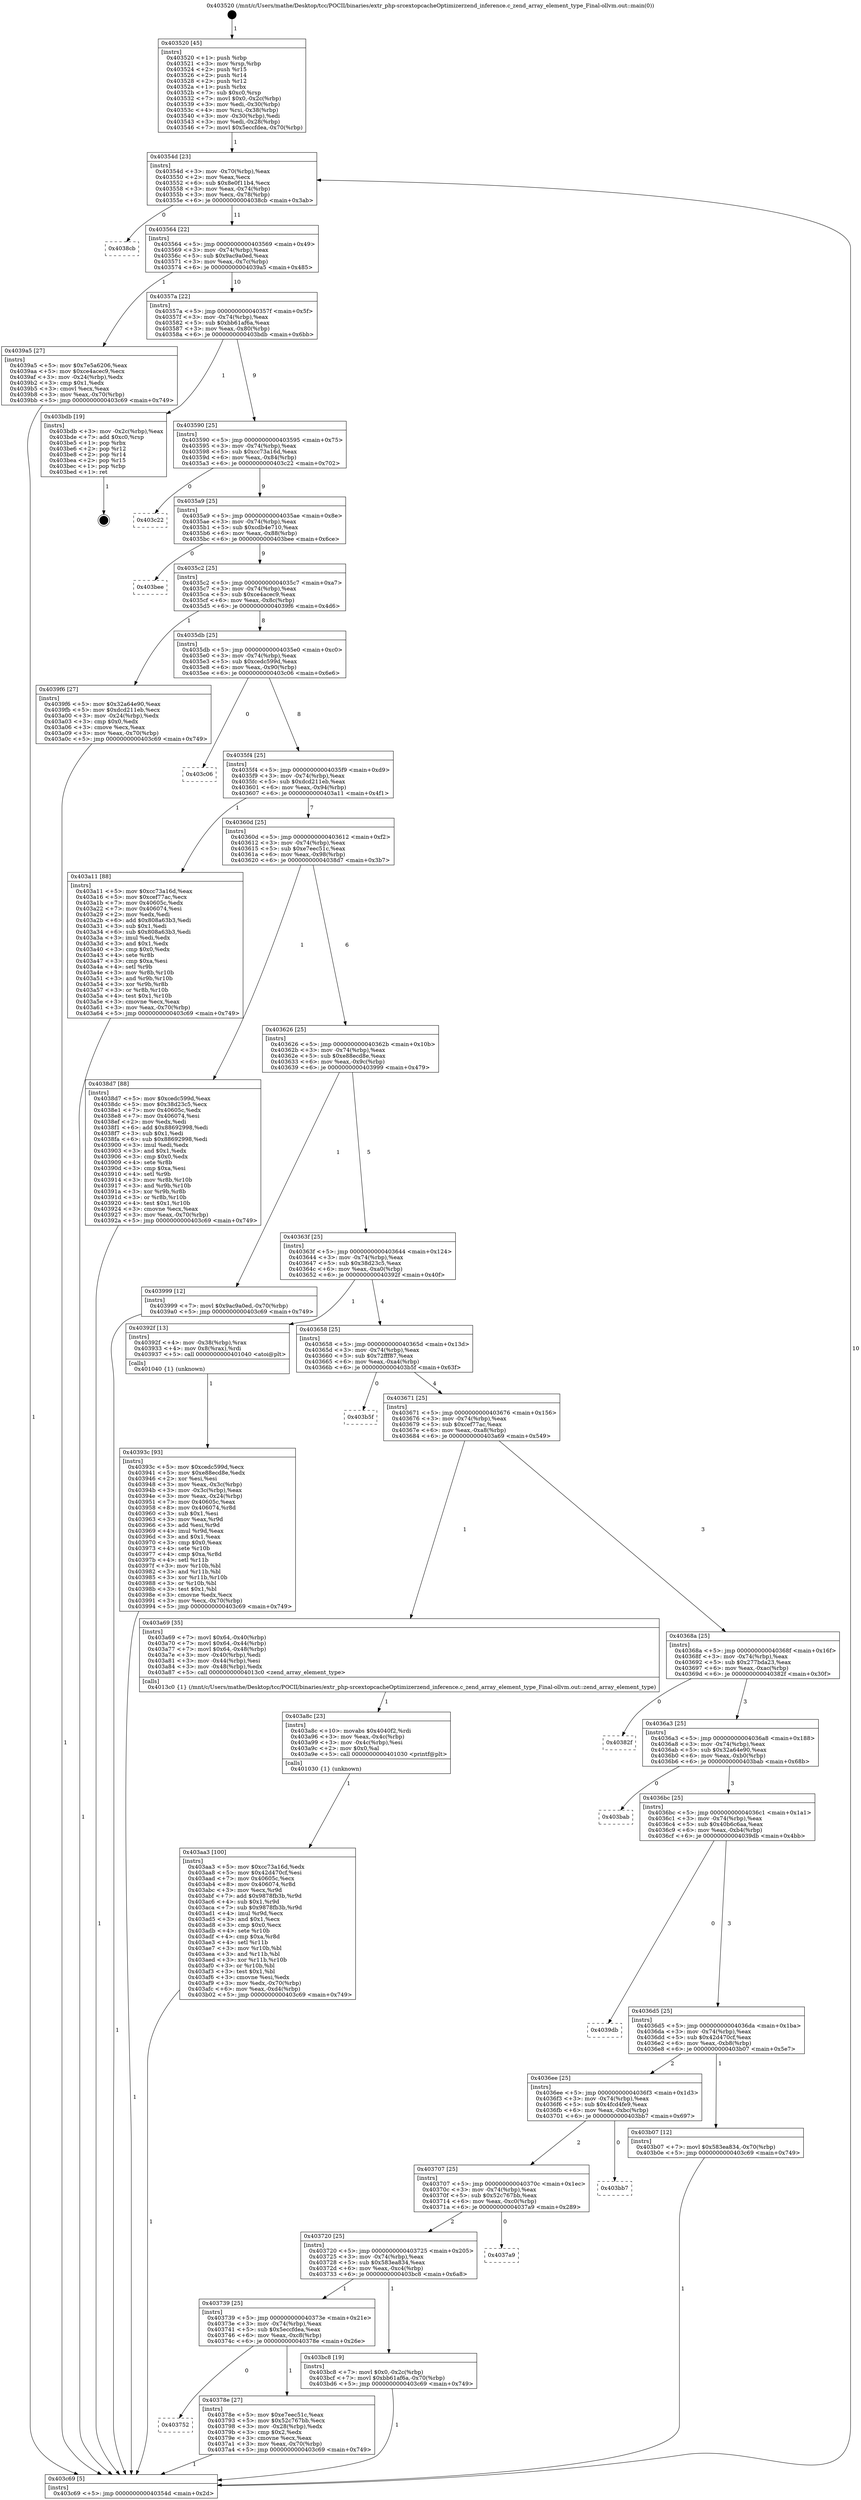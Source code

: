 digraph "0x403520" {
  label = "0x403520 (/mnt/c/Users/mathe/Desktop/tcc/POCII/binaries/extr_php-srcextopcacheOptimizerzend_inference.c_zend_array_element_type_Final-ollvm.out::main(0))"
  labelloc = "t"
  node[shape=record]

  Entry [label="",width=0.3,height=0.3,shape=circle,fillcolor=black,style=filled]
  "0x40354d" [label="{
     0x40354d [23]\l
     | [instrs]\l
     &nbsp;&nbsp;0x40354d \<+3\>: mov -0x70(%rbp),%eax\l
     &nbsp;&nbsp;0x403550 \<+2\>: mov %eax,%ecx\l
     &nbsp;&nbsp;0x403552 \<+6\>: sub $0x8e0f11b4,%ecx\l
     &nbsp;&nbsp;0x403558 \<+3\>: mov %eax,-0x74(%rbp)\l
     &nbsp;&nbsp;0x40355b \<+3\>: mov %ecx,-0x78(%rbp)\l
     &nbsp;&nbsp;0x40355e \<+6\>: je 00000000004038cb \<main+0x3ab\>\l
  }"]
  "0x4038cb" [label="{
     0x4038cb\l
  }", style=dashed]
  "0x403564" [label="{
     0x403564 [22]\l
     | [instrs]\l
     &nbsp;&nbsp;0x403564 \<+5\>: jmp 0000000000403569 \<main+0x49\>\l
     &nbsp;&nbsp;0x403569 \<+3\>: mov -0x74(%rbp),%eax\l
     &nbsp;&nbsp;0x40356c \<+5\>: sub $0x9ac9a0ed,%eax\l
     &nbsp;&nbsp;0x403571 \<+3\>: mov %eax,-0x7c(%rbp)\l
     &nbsp;&nbsp;0x403574 \<+6\>: je 00000000004039a5 \<main+0x485\>\l
  }"]
  Exit [label="",width=0.3,height=0.3,shape=circle,fillcolor=black,style=filled,peripheries=2]
  "0x4039a5" [label="{
     0x4039a5 [27]\l
     | [instrs]\l
     &nbsp;&nbsp;0x4039a5 \<+5\>: mov $0x7e5a6206,%eax\l
     &nbsp;&nbsp;0x4039aa \<+5\>: mov $0xce4acec9,%ecx\l
     &nbsp;&nbsp;0x4039af \<+3\>: mov -0x24(%rbp),%edx\l
     &nbsp;&nbsp;0x4039b2 \<+3\>: cmp $0x1,%edx\l
     &nbsp;&nbsp;0x4039b5 \<+3\>: cmovl %ecx,%eax\l
     &nbsp;&nbsp;0x4039b8 \<+3\>: mov %eax,-0x70(%rbp)\l
     &nbsp;&nbsp;0x4039bb \<+5\>: jmp 0000000000403c69 \<main+0x749\>\l
  }"]
  "0x40357a" [label="{
     0x40357a [22]\l
     | [instrs]\l
     &nbsp;&nbsp;0x40357a \<+5\>: jmp 000000000040357f \<main+0x5f\>\l
     &nbsp;&nbsp;0x40357f \<+3\>: mov -0x74(%rbp),%eax\l
     &nbsp;&nbsp;0x403582 \<+5\>: sub $0xbb61af6a,%eax\l
     &nbsp;&nbsp;0x403587 \<+3\>: mov %eax,-0x80(%rbp)\l
     &nbsp;&nbsp;0x40358a \<+6\>: je 0000000000403bdb \<main+0x6bb\>\l
  }"]
  "0x403aa3" [label="{
     0x403aa3 [100]\l
     | [instrs]\l
     &nbsp;&nbsp;0x403aa3 \<+5\>: mov $0xcc73a16d,%edx\l
     &nbsp;&nbsp;0x403aa8 \<+5\>: mov $0x42d470cf,%esi\l
     &nbsp;&nbsp;0x403aad \<+7\>: mov 0x40605c,%ecx\l
     &nbsp;&nbsp;0x403ab4 \<+8\>: mov 0x406074,%r8d\l
     &nbsp;&nbsp;0x403abc \<+3\>: mov %ecx,%r9d\l
     &nbsp;&nbsp;0x403abf \<+7\>: add $0x9878fb3b,%r9d\l
     &nbsp;&nbsp;0x403ac6 \<+4\>: sub $0x1,%r9d\l
     &nbsp;&nbsp;0x403aca \<+7\>: sub $0x9878fb3b,%r9d\l
     &nbsp;&nbsp;0x403ad1 \<+4\>: imul %r9d,%ecx\l
     &nbsp;&nbsp;0x403ad5 \<+3\>: and $0x1,%ecx\l
     &nbsp;&nbsp;0x403ad8 \<+3\>: cmp $0x0,%ecx\l
     &nbsp;&nbsp;0x403adb \<+4\>: sete %r10b\l
     &nbsp;&nbsp;0x403adf \<+4\>: cmp $0xa,%r8d\l
     &nbsp;&nbsp;0x403ae3 \<+4\>: setl %r11b\l
     &nbsp;&nbsp;0x403ae7 \<+3\>: mov %r10b,%bl\l
     &nbsp;&nbsp;0x403aea \<+3\>: and %r11b,%bl\l
     &nbsp;&nbsp;0x403aed \<+3\>: xor %r11b,%r10b\l
     &nbsp;&nbsp;0x403af0 \<+3\>: or %r10b,%bl\l
     &nbsp;&nbsp;0x403af3 \<+3\>: test $0x1,%bl\l
     &nbsp;&nbsp;0x403af6 \<+3\>: cmovne %esi,%edx\l
     &nbsp;&nbsp;0x403af9 \<+3\>: mov %edx,-0x70(%rbp)\l
     &nbsp;&nbsp;0x403afc \<+6\>: mov %eax,-0xd4(%rbp)\l
     &nbsp;&nbsp;0x403b02 \<+5\>: jmp 0000000000403c69 \<main+0x749\>\l
  }"]
  "0x403bdb" [label="{
     0x403bdb [19]\l
     | [instrs]\l
     &nbsp;&nbsp;0x403bdb \<+3\>: mov -0x2c(%rbp),%eax\l
     &nbsp;&nbsp;0x403bde \<+7\>: add $0xc0,%rsp\l
     &nbsp;&nbsp;0x403be5 \<+1\>: pop %rbx\l
     &nbsp;&nbsp;0x403be6 \<+2\>: pop %r12\l
     &nbsp;&nbsp;0x403be8 \<+2\>: pop %r14\l
     &nbsp;&nbsp;0x403bea \<+2\>: pop %r15\l
     &nbsp;&nbsp;0x403bec \<+1\>: pop %rbp\l
     &nbsp;&nbsp;0x403bed \<+1\>: ret\l
  }"]
  "0x403590" [label="{
     0x403590 [25]\l
     | [instrs]\l
     &nbsp;&nbsp;0x403590 \<+5\>: jmp 0000000000403595 \<main+0x75\>\l
     &nbsp;&nbsp;0x403595 \<+3\>: mov -0x74(%rbp),%eax\l
     &nbsp;&nbsp;0x403598 \<+5\>: sub $0xcc73a16d,%eax\l
     &nbsp;&nbsp;0x40359d \<+6\>: mov %eax,-0x84(%rbp)\l
     &nbsp;&nbsp;0x4035a3 \<+6\>: je 0000000000403c22 \<main+0x702\>\l
  }"]
  "0x403a8c" [label="{
     0x403a8c [23]\l
     | [instrs]\l
     &nbsp;&nbsp;0x403a8c \<+10\>: movabs $0x4040f2,%rdi\l
     &nbsp;&nbsp;0x403a96 \<+3\>: mov %eax,-0x4c(%rbp)\l
     &nbsp;&nbsp;0x403a99 \<+3\>: mov -0x4c(%rbp),%esi\l
     &nbsp;&nbsp;0x403a9c \<+2\>: mov $0x0,%al\l
     &nbsp;&nbsp;0x403a9e \<+5\>: call 0000000000401030 \<printf@plt\>\l
     | [calls]\l
     &nbsp;&nbsp;0x401030 \{1\} (unknown)\l
  }"]
  "0x403c22" [label="{
     0x403c22\l
  }", style=dashed]
  "0x4035a9" [label="{
     0x4035a9 [25]\l
     | [instrs]\l
     &nbsp;&nbsp;0x4035a9 \<+5\>: jmp 00000000004035ae \<main+0x8e\>\l
     &nbsp;&nbsp;0x4035ae \<+3\>: mov -0x74(%rbp),%eax\l
     &nbsp;&nbsp;0x4035b1 \<+5\>: sub $0xcdb4e710,%eax\l
     &nbsp;&nbsp;0x4035b6 \<+6\>: mov %eax,-0x88(%rbp)\l
     &nbsp;&nbsp;0x4035bc \<+6\>: je 0000000000403bee \<main+0x6ce\>\l
  }"]
  "0x40393c" [label="{
     0x40393c [93]\l
     | [instrs]\l
     &nbsp;&nbsp;0x40393c \<+5\>: mov $0xcedc599d,%ecx\l
     &nbsp;&nbsp;0x403941 \<+5\>: mov $0xe88ecd8e,%edx\l
     &nbsp;&nbsp;0x403946 \<+2\>: xor %esi,%esi\l
     &nbsp;&nbsp;0x403948 \<+3\>: mov %eax,-0x3c(%rbp)\l
     &nbsp;&nbsp;0x40394b \<+3\>: mov -0x3c(%rbp),%eax\l
     &nbsp;&nbsp;0x40394e \<+3\>: mov %eax,-0x24(%rbp)\l
     &nbsp;&nbsp;0x403951 \<+7\>: mov 0x40605c,%eax\l
     &nbsp;&nbsp;0x403958 \<+8\>: mov 0x406074,%r8d\l
     &nbsp;&nbsp;0x403960 \<+3\>: sub $0x1,%esi\l
     &nbsp;&nbsp;0x403963 \<+3\>: mov %eax,%r9d\l
     &nbsp;&nbsp;0x403966 \<+3\>: add %esi,%r9d\l
     &nbsp;&nbsp;0x403969 \<+4\>: imul %r9d,%eax\l
     &nbsp;&nbsp;0x40396d \<+3\>: and $0x1,%eax\l
     &nbsp;&nbsp;0x403970 \<+3\>: cmp $0x0,%eax\l
     &nbsp;&nbsp;0x403973 \<+4\>: sete %r10b\l
     &nbsp;&nbsp;0x403977 \<+4\>: cmp $0xa,%r8d\l
     &nbsp;&nbsp;0x40397b \<+4\>: setl %r11b\l
     &nbsp;&nbsp;0x40397f \<+3\>: mov %r10b,%bl\l
     &nbsp;&nbsp;0x403982 \<+3\>: and %r11b,%bl\l
     &nbsp;&nbsp;0x403985 \<+3\>: xor %r11b,%r10b\l
     &nbsp;&nbsp;0x403988 \<+3\>: or %r10b,%bl\l
     &nbsp;&nbsp;0x40398b \<+3\>: test $0x1,%bl\l
     &nbsp;&nbsp;0x40398e \<+3\>: cmovne %edx,%ecx\l
     &nbsp;&nbsp;0x403991 \<+3\>: mov %ecx,-0x70(%rbp)\l
     &nbsp;&nbsp;0x403994 \<+5\>: jmp 0000000000403c69 \<main+0x749\>\l
  }"]
  "0x403bee" [label="{
     0x403bee\l
  }", style=dashed]
  "0x4035c2" [label="{
     0x4035c2 [25]\l
     | [instrs]\l
     &nbsp;&nbsp;0x4035c2 \<+5\>: jmp 00000000004035c7 \<main+0xa7\>\l
     &nbsp;&nbsp;0x4035c7 \<+3\>: mov -0x74(%rbp),%eax\l
     &nbsp;&nbsp;0x4035ca \<+5\>: sub $0xce4acec9,%eax\l
     &nbsp;&nbsp;0x4035cf \<+6\>: mov %eax,-0x8c(%rbp)\l
     &nbsp;&nbsp;0x4035d5 \<+6\>: je 00000000004039f6 \<main+0x4d6\>\l
  }"]
  "0x403520" [label="{
     0x403520 [45]\l
     | [instrs]\l
     &nbsp;&nbsp;0x403520 \<+1\>: push %rbp\l
     &nbsp;&nbsp;0x403521 \<+3\>: mov %rsp,%rbp\l
     &nbsp;&nbsp;0x403524 \<+2\>: push %r15\l
     &nbsp;&nbsp;0x403526 \<+2\>: push %r14\l
     &nbsp;&nbsp;0x403528 \<+2\>: push %r12\l
     &nbsp;&nbsp;0x40352a \<+1\>: push %rbx\l
     &nbsp;&nbsp;0x40352b \<+7\>: sub $0xc0,%rsp\l
     &nbsp;&nbsp;0x403532 \<+7\>: movl $0x0,-0x2c(%rbp)\l
     &nbsp;&nbsp;0x403539 \<+3\>: mov %edi,-0x30(%rbp)\l
     &nbsp;&nbsp;0x40353c \<+4\>: mov %rsi,-0x38(%rbp)\l
     &nbsp;&nbsp;0x403540 \<+3\>: mov -0x30(%rbp),%edi\l
     &nbsp;&nbsp;0x403543 \<+3\>: mov %edi,-0x28(%rbp)\l
     &nbsp;&nbsp;0x403546 \<+7\>: movl $0x5eccfdea,-0x70(%rbp)\l
  }"]
  "0x4039f6" [label="{
     0x4039f6 [27]\l
     | [instrs]\l
     &nbsp;&nbsp;0x4039f6 \<+5\>: mov $0x32a64e90,%eax\l
     &nbsp;&nbsp;0x4039fb \<+5\>: mov $0xdcd211eb,%ecx\l
     &nbsp;&nbsp;0x403a00 \<+3\>: mov -0x24(%rbp),%edx\l
     &nbsp;&nbsp;0x403a03 \<+3\>: cmp $0x0,%edx\l
     &nbsp;&nbsp;0x403a06 \<+3\>: cmove %ecx,%eax\l
     &nbsp;&nbsp;0x403a09 \<+3\>: mov %eax,-0x70(%rbp)\l
     &nbsp;&nbsp;0x403a0c \<+5\>: jmp 0000000000403c69 \<main+0x749\>\l
  }"]
  "0x4035db" [label="{
     0x4035db [25]\l
     | [instrs]\l
     &nbsp;&nbsp;0x4035db \<+5\>: jmp 00000000004035e0 \<main+0xc0\>\l
     &nbsp;&nbsp;0x4035e0 \<+3\>: mov -0x74(%rbp),%eax\l
     &nbsp;&nbsp;0x4035e3 \<+5\>: sub $0xcedc599d,%eax\l
     &nbsp;&nbsp;0x4035e8 \<+6\>: mov %eax,-0x90(%rbp)\l
     &nbsp;&nbsp;0x4035ee \<+6\>: je 0000000000403c06 \<main+0x6e6\>\l
  }"]
  "0x403c69" [label="{
     0x403c69 [5]\l
     | [instrs]\l
     &nbsp;&nbsp;0x403c69 \<+5\>: jmp 000000000040354d \<main+0x2d\>\l
  }"]
  "0x403c06" [label="{
     0x403c06\l
  }", style=dashed]
  "0x4035f4" [label="{
     0x4035f4 [25]\l
     | [instrs]\l
     &nbsp;&nbsp;0x4035f4 \<+5\>: jmp 00000000004035f9 \<main+0xd9\>\l
     &nbsp;&nbsp;0x4035f9 \<+3\>: mov -0x74(%rbp),%eax\l
     &nbsp;&nbsp;0x4035fc \<+5\>: sub $0xdcd211eb,%eax\l
     &nbsp;&nbsp;0x403601 \<+6\>: mov %eax,-0x94(%rbp)\l
     &nbsp;&nbsp;0x403607 \<+6\>: je 0000000000403a11 \<main+0x4f1\>\l
  }"]
  "0x403752" [label="{
     0x403752\l
  }", style=dashed]
  "0x403a11" [label="{
     0x403a11 [88]\l
     | [instrs]\l
     &nbsp;&nbsp;0x403a11 \<+5\>: mov $0xcc73a16d,%eax\l
     &nbsp;&nbsp;0x403a16 \<+5\>: mov $0xcef77ac,%ecx\l
     &nbsp;&nbsp;0x403a1b \<+7\>: mov 0x40605c,%edx\l
     &nbsp;&nbsp;0x403a22 \<+7\>: mov 0x406074,%esi\l
     &nbsp;&nbsp;0x403a29 \<+2\>: mov %edx,%edi\l
     &nbsp;&nbsp;0x403a2b \<+6\>: add $0x808a63b3,%edi\l
     &nbsp;&nbsp;0x403a31 \<+3\>: sub $0x1,%edi\l
     &nbsp;&nbsp;0x403a34 \<+6\>: sub $0x808a63b3,%edi\l
     &nbsp;&nbsp;0x403a3a \<+3\>: imul %edi,%edx\l
     &nbsp;&nbsp;0x403a3d \<+3\>: and $0x1,%edx\l
     &nbsp;&nbsp;0x403a40 \<+3\>: cmp $0x0,%edx\l
     &nbsp;&nbsp;0x403a43 \<+4\>: sete %r8b\l
     &nbsp;&nbsp;0x403a47 \<+3\>: cmp $0xa,%esi\l
     &nbsp;&nbsp;0x403a4a \<+4\>: setl %r9b\l
     &nbsp;&nbsp;0x403a4e \<+3\>: mov %r8b,%r10b\l
     &nbsp;&nbsp;0x403a51 \<+3\>: and %r9b,%r10b\l
     &nbsp;&nbsp;0x403a54 \<+3\>: xor %r9b,%r8b\l
     &nbsp;&nbsp;0x403a57 \<+3\>: or %r8b,%r10b\l
     &nbsp;&nbsp;0x403a5a \<+4\>: test $0x1,%r10b\l
     &nbsp;&nbsp;0x403a5e \<+3\>: cmovne %ecx,%eax\l
     &nbsp;&nbsp;0x403a61 \<+3\>: mov %eax,-0x70(%rbp)\l
     &nbsp;&nbsp;0x403a64 \<+5\>: jmp 0000000000403c69 \<main+0x749\>\l
  }"]
  "0x40360d" [label="{
     0x40360d [25]\l
     | [instrs]\l
     &nbsp;&nbsp;0x40360d \<+5\>: jmp 0000000000403612 \<main+0xf2\>\l
     &nbsp;&nbsp;0x403612 \<+3\>: mov -0x74(%rbp),%eax\l
     &nbsp;&nbsp;0x403615 \<+5\>: sub $0xe7eec51c,%eax\l
     &nbsp;&nbsp;0x40361a \<+6\>: mov %eax,-0x98(%rbp)\l
     &nbsp;&nbsp;0x403620 \<+6\>: je 00000000004038d7 \<main+0x3b7\>\l
  }"]
  "0x40378e" [label="{
     0x40378e [27]\l
     | [instrs]\l
     &nbsp;&nbsp;0x40378e \<+5\>: mov $0xe7eec51c,%eax\l
     &nbsp;&nbsp;0x403793 \<+5\>: mov $0x52c767bb,%ecx\l
     &nbsp;&nbsp;0x403798 \<+3\>: mov -0x28(%rbp),%edx\l
     &nbsp;&nbsp;0x40379b \<+3\>: cmp $0x2,%edx\l
     &nbsp;&nbsp;0x40379e \<+3\>: cmovne %ecx,%eax\l
     &nbsp;&nbsp;0x4037a1 \<+3\>: mov %eax,-0x70(%rbp)\l
     &nbsp;&nbsp;0x4037a4 \<+5\>: jmp 0000000000403c69 \<main+0x749\>\l
  }"]
  "0x4038d7" [label="{
     0x4038d7 [88]\l
     | [instrs]\l
     &nbsp;&nbsp;0x4038d7 \<+5\>: mov $0xcedc599d,%eax\l
     &nbsp;&nbsp;0x4038dc \<+5\>: mov $0x38d23c5,%ecx\l
     &nbsp;&nbsp;0x4038e1 \<+7\>: mov 0x40605c,%edx\l
     &nbsp;&nbsp;0x4038e8 \<+7\>: mov 0x406074,%esi\l
     &nbsp;&nbsp;0x4038ef \<+2\>: mov %edx,%edi\l
     &nbsp;&nbsp;0x4038f1 \<+6\>: add $0x88692998,%edi\l
     &nbsp;&nbsp;0x4038f7 \<+3\>: sub $0x1,%edi\l
     &nbsp;&nbsp;0x4038fa \<+6\>: sub $0x88692998,%edi\l
     &nbsp;&nbsp;0x403900 \<+3\>: imul %edi,%edx\l
     &nbsp;&nbsp;0x403903 \<+3\>: and $0x1,%edx\l
     &nbsp;&nbsp;0x403906 \<+3\>: cmp $0x0,%edx\l
     &nbsp;&nbsp;0x403909 \<+4\>: sete %r8b\l
     &nbsp;&nbsp;0x40390d \<+3\>: cmp $0xa,%esi\l
     &nbsp;&nbsp;0x403910 \<+4\>: setl %r9b\l
     &nbsp;&nbsp;0x403914 \<+3\>: mov %r8b,%r10b\l
     &nbsp;&nbsp;0x403917 \<+3\>: and %r9b,%r10b\l
     &nbsp;&nbsp;0x40391a \<+3\>: xor %r9b,%r8b\l
     &nbsp;&nbsp;0x40391d \<+3\>: or %r8b,%r10b\l
     &nbsp;&nbsp;0x403920 \<+4\>: test $0x1,%r10b\l
     &nbsp;&nbsp;0x403924 \<+3\>: cmovne %ecx,%eax\l
     &nbsp;&nbsp;0x403927 \<+3\>: mov %eax,-0x70(%rbp)\l
     &nbsp;&nbsp;0x40392a \<+5\>: jmp 0000000000403c69 \<main+0x749\>\l
  }"]
  "0x403626" [label="{
     0x403626 [25]\l
     | [instrs]\l
     &nbsp;&nbsp;0x403626 \<+5\>: jmp 000000000040362b \<main+0x10b\>\l
     &nbsp;&nbsp;0x40362b \<+3\>: mov -0x74(%rbp),%eax\l
     &nbsp;&nbsp;0x40362e \<+5\>: sub $0xe88ecd8e,%eax\l
     &nbsp;&nbsp;0x403633 \<+6\>: mov %eax,-0x9c(%rbp)\l
     &nbsp;&nbsp;0x403639 \<+6\>: je 0000000000403999 \<main+0x479\>\l
  }"]
  "0x403739" [label="{
     0x403739 [25]\l
     | [instrs]\l
     &nbsp;&nbsp;0x403739 \<+5\>: jmp 000000000040373e \<main+0x21e\>\l
     &nbsp;&nbsp;0x40373e \<+3\>: mov -0x74(%rbp),%eax\l
     &nbsp;&nbsp;0x403741 \<+5\>: sub $0x5eccfdea,%eax\l
     &nbsp;&nbsp;0x403746 \<+6\>: mov %eax,-0xc8(%rbp)\l
     &nbsp;&nbsp;0x40374c \<+6\>: je 000000000040378e \<main+0x26e\>\l
  }"]
  "0x403999" [label="{
     0x403999 [12]\l
     | [instrs]\l
     &nbsp;&nbsp;0x403999 \<+7\>: movl $0x9ac9a0ed,-0x70(%rbp)\l
     &nbsp;&nbsp;0x4039a0 \<+5\>: jmp 0000000000403c69 \<main+0x749\>\l
  }"]
  "0x40363f" [label="{
     0x40363f [25]\l
     | [instrs]\l
     &nbsp;&nbsp;0x40363f \<+5\>: jmp 0000000000403644 \<main+0x124\>\l
     &nbsp;&nbsp;0x403644 \<+3\>: mov -0x74(%rbp),%eax\l
     &nbsp;&nbsp;0x403647 \<+5\>: sub $0x38d23c5,%eax\l
     &nbsp;&nbsp;0x40364c \<+6\>: mov %eax,-0xa0(%rbp)\l
     &nbsp;&nbsp;0x403652 \<+6\>: je 000000000040392f \<main+0x40f\>\l
  }"]
  "0x403bc8" [label="{
     0x403bc8 [19]\l
     | [instrs]\l
     &nbsp;&nbsp;0x403bc8 \<+7\>: movl $0x0,-0x2c(%rbp)\l
     &nbsp;&nbsp;0x403bcf \<+7\>: movl $0xbb61af6a,-0x70(%rbp)\l
     &nbsp;&nbsp;0x403bd6 \<+5\>: jmp 0000000000403c69 \<main+0x749\>\l
  }"]
  "0x40392f" [label="{
     0x40392f [13]\l
     | [instrs]\l
     &nbsp;&nbsp;0x40392f \<+4\>: mov -0x38(%rbp),%rax\l
     &nbsp;&nbsp;0x403933 \<+4\>: mov 0x8(%rax),%rdi\l
     &nbsp;&nbsp;0x403937 \<+5\>: call 0000000000401040 \<atoi@plt\>\l
     | [calls]\l
     &nbsp;&nbsp;0x401040 \{1\} (unknown)\l
  }"]
  "0x403658" [label="{
     0x403658 [25]\l
     | [instrs]\l
     &nbsp;&nbsp;0x403658 \<+5\>: jmp 000000000040365d \<main+0x13d\>\l
     &nbsp;&nbsp;0x40365d \<+3\>: mov -0x74(%rbp),%eax\l
     &nbsp;&nbsp;0x403660 \<+5\>: sub $0x72fff87,%eax\l
     &nbsp;&nbsp;0x403665 \<+6\>: mov %eax,-0xa4(%rbp)\l
     &nbsp;&nbsp;0x40366b \<+6\>: je 0000000000403b5f \<main+0x63f\>\l
  }"]
  "0x403720" [label="{
     0x403720 [25]\l
     | [instrs]\l
     &nbsp;&nbsp;0x403720 \<+5\>: jmp 0000000000403725 \<main+0x205\>\l
     &nbsp;&nbsp;0x403725 \<+3\>: mov -0x74(%rbp),%eax\l
     &nbsp;&nbsp;0x403728 \<+5\>: sub $0x583ea834,%eax\l
     &nbsp;&nbsp;0x40372d \<+6\>: mov %eax,-0xc4(%rbp)\l
     &nbsp;&nbsp;0x403733 \<+6\>: je 0000000000403bc8 \<main+0x6a8\>\l
  }"]
  "0x403b5f" [label="{
     0x403b5f\l
  }", style=dashed]
  "0x403671" [label="{
     0x403671 [25]\l
     | [instrs]\l
     &nbsp;&nbsp;0x403671 \<+5\>: jmp 0000000000403676 \<main+0x156\>\l
     &nbsp;&nbsp;0x403676 \<+3\>: mov -0x74(%rbp),%eax\l
     &nbsp;&nbsp;0x403679 \<+5\>: sub $0xcef77ac,%eax\l
     &nbsp;&nbsp;0x40367e \<+6\>: mov %eax,-0xa8(%rbp)\l
     &nbsp;&nbsp;0x403684 \<+6\>: je 0000000000403a69 \<main+0x549\>\l
  }"]
  "0x4037a9" [label="{
     0x4037a9\l
  }", style=dashed]
  "0x403a69" [label="{
     0x403a69 [35]\l
     | [instrs]\l
     &nbsp;&nbsp;0x403a69 \<+7\>: movl $0x64,-0x40(%rbp)\l
     &nbsp;&nbsp;0x403a70 \<+7\>: movl $0x64,-0x44(%rbp)\l
     &nbsp;&nbsp;0x403a77 \<+7\>: movl $0x64,-0x48(%rbp)\l
     &nbsp;&nbsp;0x403a7e \<+3\>: mov -0x40(%rbp),%edi\l
     &nbsp;&nbsp;0x403a81 \<+3\>: mov -0x44(%rbp),%esi\l
     &nbsp;&nbsp;0x403a84 \<+3\>: mov -0x48(%rbp),%edx\l
     &nbsp;&nbsp;0x403a87 \<+5\>: call 00000000004013c0 \<zend_array_element_type\>\l
     | [calls]\l
     &nbsp;&nbsp;0x4013c0 \{1\} (/mnt/c/Users/mathe/Desktop/tcc/POCII/binaries/extr_php-srcextopcacheOptimizerzend_inference.c_zend_array_element_type_Final-ollvm.out::zend_array_element_type)\l
  }"]
  "0x40368a" [label="{
     0x40368a [25]\l
     | [instrs]\l
     &nbsp;&nbsp;0x40368a \<+5\>: jmp 000000000040368f \<main+0x16f\>\l
     &nbsp;&nbsp;0x40368f \<+3\>: mov -0x74(%rbp),%eax\l
     &nbsp;&nbsp;0x403692 \<+5\>: sub $0x277bda23,%eax\l
     &nbsp;&nbsp;0x403697 \<+6\>: mov %eax,-0xac(%rbp)\l
     &nbsp;&nbsp;0x40369d \<+6\>: je 000000000040382f \<main+0x30f\>\l
  }"]
  "0x403707" [label="{
     0x403707 [25]\l
     | [instrs]\l
     &nbsp;&nbsp;0x403707 \<+5\>: jmp 000000000040370c \<main+0x1ec\>\l
     &nbsp;&nbsp;0x40370c \<+3\>: mov -0x74(%rbp),%eax\l
     &nbsp;&nbsp;0x40370f \<+5\>: sub $0x52c767bb,%eax\l
     &nbsp;&nbsp;0x403714 \<+6\>: mov %eax,-0xc0(%rbp)\l
     &nbsp;&nbsp;0x40371a \<+6\>: je 00000000004037a9 \<main+0x289\>\l
  }"]
  "0x40382f" [label="{
     0x40382f\l
  }", style=dashed]
  "0x4036a3" [label="{
     0x4036a3 [25]\l
     | [instrs]\l
     &nbsp;&nbsp;0x4036a3 \<+5\>: jmp 00000000004036a8 \<main+0x188\>\l
     &nbsp;&nbsp;0x4036a8 \<+3\>: mov -0x74(%rbp),%eax\l
     &nbsp;&nbsp;0x4036ab \<+5\>: sub $0x32a64e90,%eax\l
     &nbsp;&nbsp;0x4036b0 \<+6\>: mov %eax,-0xb0(%rbp)\l
     &nbsp;&nbsp;0x4036b6 \<+6\>: je 0000000000403bab \<main+0x68b\>\l
  }"]
  "0x403bb7" [label="{
     0x403bb7\l
  }", style=dashed]
  "0x403bab" [label="{
     0x403bab\l
  }", style=dashed]
  "0x4036bc" [label="{
     0x4036bc [25]\l
     | [instrs]\l
     &nbsp;&nbsp;0x4036bc \<+5\>: jmp 00000000004036c1 \<main+0x1a1\>\l
     &nbsp;&nbsp;0x4036c1 \<+3\>: mov -0x74(%rbp),%eax\l
     &nbsp;&nbsp;0x4036c4 \<+5\>: sub $0x40b6c6aa,%eax\l
     &nbsp;&nbsp;0x4036c9 \<+6\>: mov %eax,-0xb4(%rbp)\l
     &nbsp;&nbsp;0x4036cf \<+6\>: je 00000000004039db \<main+0x4bb\>\l
  }"]
  "0x4036ee" [label="{
     0x4036ee [25]\l
     | [instrs]\l
     &nbsp;&nbsp;0x4036ee \<+5\>: jmp 00000000004036f3 \<main+0x1d3\>\l
     &nbsp;&nbsp;0x4036f3 \<+3\>: mov -0x74(%rbp),%eax\l
     &nbsp;&nbsp;0x4036f6 \<+5\>: sub $0x4fcd4fe9,%eax\l
     &nbsp;&nbsp;0x4036fb \<+6\>: mov %eax,-0xbc(%rbp)\l
     &nbsp;&nbsp;0x403701 \<+6\>: je 0000000000403bb7 \<main+0x697\>\l
  }"]
  "0x4039db" [label="{
     0x4039db\l
  }", style=dashed]
  "0x4036d5" [label="{
     0x4036d5 [25]\l
     | [instrs]\l
     &nbsp;&nbsp;0x4036d5 \<+5\>: jmp 00000000004036da \<main+0x1ba\>\l
     &nbsp;&nbsp;0x4036da \<+3\>: mov -0x74(%rbp),%eax\l
     &nbsp;&nbsp;0x4036dd \<+5\>: sub $0x42d470cf,%eax\l
     &nbsp;&nbsp;0x4036e2 \<+6\>: mov %eax,-0xb8(%rbp)\l
     &nbsp;&nbsp;0x4036e8 \<+6\>: je 0000000000403b07 \<main+0x5e7\>\l
  }"]
  "0x403b07" [label="{
     0x403b07 [12]\l
     | [instrs]\l
     &nbsp;&nbsp;0x403b07 \<+7\>: movl $0x583ea834,-0x70(%rbp)\l
     &nbsp;&nbsp;0x403b0e \<+5\>: jmp 0000000000403c69 \<main+0x749\>\l
  }"]
  Entry -> "0x403520" [label=" 1"]
  "0x40354d" -> "0x4038cb" [label=" 0"]
  "0x40354d" -> "0x403564" [label=" 11"]
  "0x403bdb" -> Exit [label=" 1"]
  "0x403564" -> "0x4039a5" [label=" 1"]
  "0x403564" -> "0x40357a" [label=" 10"]
  "0x403bc8" -> "0x403c69" [label=" 1"]
  "0x40357a" -> "0x403bdb" [label=" 1"]
  "0x40357a" -> "0x403590" [label=" 9"]
  "0x403b07" -> "0x403c69" [label=" 1"]
  "0x403590" -> "0x403c22" [label=" 0"]
  "0x403590" -> "0x4035a9" [label=" 9"]
  "0x403aa3" -> "0x403c69" [label=" 1"]
  "0x4035a9" -> "0x403bee" [label=" 0"]
  "0x4035a9" -> "0x4035c2" [label=" 9"]
  "0x403a8c" -> "0x403aa3" [label=" 1"]
  "0x4035c2" -> "0x4039f6" [label=" 1"]
  "0x4035c2" -> "0x4035db" [label=" 8"]
  "0x403a69" -> "0x403a8c" [label=" 1"]
  "0x4035db" -> "0x403c06" [label=" 0"]
  "0x4035db" -> "0x4035f4" [label=" 8"]
  "0x403a11" -> "0x403c69" [label=" 1"]
  "0x4035f4" -> "0x403a11" [label=" 1"]
  "0x4035f4" -> "0x40360d" [label=" 7"]
  "0x4039f6" -> "0x403c69" [label=" 1"]
  "0x40360d" -> "0x4038d7" [label=" 1"]
  "0x40360d" -> "0x403626" [label=" 6"]
  "0x4039a5" -> "0x403c69" [label=" 1"]
  "0x403626" -> "0x403999" [label=" 1"]
  "0x403626" -> "0x40363f" [label=" 5"]
  "0x40393c" -> "0x403c69" [label=" 1"]
  "0x40363f" -> "0x40392f" [label=" 1"]
  "0x40363f" -> "0x403658" [label=" 4"]
  "0x40392f" -> "0x40393c" [label=" 1"]
  "0x403658" -> "0x403b5f" [label=" 0"]
  "0x403658" -> "0x403671" [label=" 4"]
  "0x403c69" -> "0x40354d" [label=" 10"]
  "0x403671" -> "0x403a69" [label=" 1"]
  "0x403671" -> "0x40368a" [label=" 3"]
  "0x403520" -> "0x40354d" [label=" 1"]
  "0x40368a" -> "0x40382f" [label=" 0"]
  "0x40368a" -> "0x4036a3" [label=" 3"]
  "0x403739" -> "0x403752" [label=" 0"]
  "0x4036a3" -> "0x403bab" [label=" 0"]
  "0x4036a3" -> "0x4036bc" [label=" 3"]
  "0x403739" -> "0x40378e" [label=" 1"]
  "0x4036bc" -> "0x4039db" [label=" 0"]
  "0x4036bc" -> "0x4036d5" [label=" 3"]
  "0x403720" -> "0x403739" [label=" 1"]
  "0x4036d5" -> "0x403b07" [label=" 1"]
  "0x4036d5" -> "0x4036ee" [label=" 2"]
  "0x403999" -> "0x403c69" [label=" 1"]
  "0x4036ee" -> "0x403bb7" [label=" 0"]
  "0x4036ee" -> "0x403707" [label=" 2"]
  "0x40378e" -> "0x403c69" [label=" 1"]
  "0x403707" -> "0x4037a9" [label=" 0"]
  "0x403707" -> "0x403720" [label=" 2"]
  "0x4038d7" -> "0x403c69" [label=" 1"]
  "0x403720" -> "0x403bc8" [label=" 1"]
}
